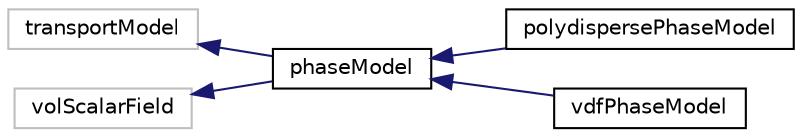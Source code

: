 digraph "Graphical Class Hierarchy"
{
  bgcolor="transparent";
  edge [fontname="Helvetica",fontsize="10",labelfontname="Helvetica",labelfontsize="10"];
  node [fontname="Helvetica",fontsize="10",shape=record];
  rankdir="LR";
  Node54 [label="transportModel",height=0.2,width=0.4,color="grey75"];
  Node54 -> Node0 [dir="back",color="midnightblue",fontsize="10",style="solid",fontname="Helvetica"];
  Node0 [label="phaseModel",height=0.2,width=0.4,color="black",URL="$a02784.html",tooltip="Base class for a moving phase model. Functions are made so that the class can be abstracted to a poly..."];
  Node0 -> Node1 [dir="back",color="midnightblue",fontsize="10",style="solid",fontname="Helvetica"];
  Node1 [label="polydispersePhaseModel",height=0.2,width=0.4,color="black",URL="$a02788.html",tooltip="Class for a polydisperse phase model. Each bubble size hase a unique mean velocity. Size and velocity moments are stored in quadrature. "];
  Node0 -> Node2 [dir="back",color="midnightblue",fontsize="10",style="solid",fontname="Helvetica"];
  Node2 [label="vdfPhaseModel",height=0.2,width=0.4,color="black",URL="$a02832.html",tooltip="Base class for a phase model that is goverened by a set of moment transport equations where verlocity..."];
  Node16 [label="volScalarField",height=0.2,width=0.4,color="grey75"];
  Node16 -> Node0 [dir="back",color="midnightblue",fontsize="10",style="solid",fontname="Helvetica"];
}
